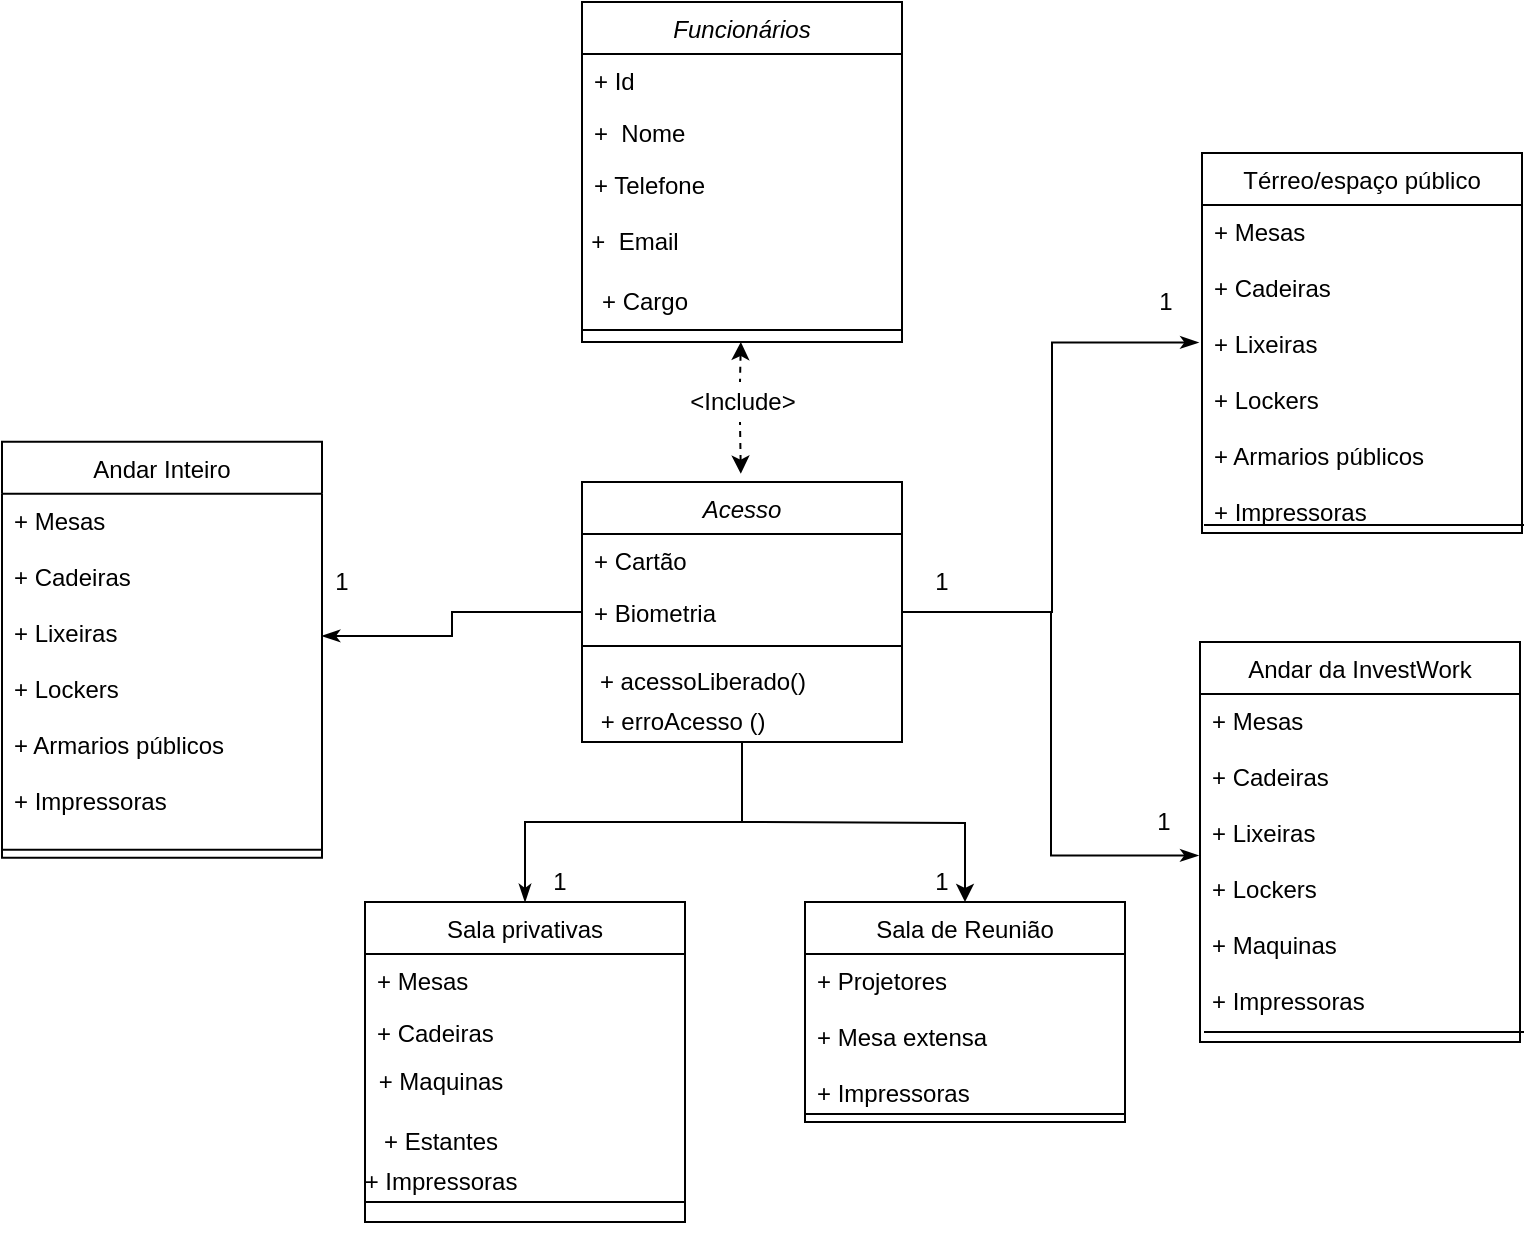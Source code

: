 <mxfile version="14.6.13" type="google"><diagram id="C5RBs43oDa-KdzZeNtuy" name="Page-1"><mxGraphModel dx="1021" dy="567" grid="1" gridSize="10" guides="1" tooltips="1" connect="1" arrows="1" fold="1" page="1" pageScale="1" pageWidth="827" pageHeight="1169" math="0" shadow="0"><root><mxCell id="WIyWlLk6GJQsqaUBKTNV-0"/><mxCell id="WIyWlLk6GJQsqaUBKTNV-1" parent="WIyWlLk6GJQsqaUBKTNV-0"/><mxCell id="zkfFHV4jXpPFQw0GAbJ--0" value="Funcionários" style="swimlane;fontStyle=2;align=center;verticalAlign=top;childLayout=stackLayout;horizontal=1;startSize=26;horizontalStack=0;resizeParent=1;resizeLast=0;collapsible=1;marginBottom=0;rounded=0;shadow=0;strokeWidth=1;" parent="WIyWlLk6GJQsqaUBKTNV-1" vertex="1"><mxGeometry x="310" y="20" width="160" height="170" as="geometry"><mxRectangle x="230" y="140" width="160" height="26" as="alternateBounds"/></mxGeometry></mxCell><mxCell id="zkfFHV4jXpPFQw0GAbJ--1" value="+ Id" style="text;align=left;verticalAlign=top;spacingLeft=4;spacingRight=4;overflow=hidden;rotatable=0;points=[[0,0.5],[1,0.5]];portConstraint=eastwest;" parent="zkfFHV4jXpPFQw0GAbJ--0" vertex="1"><mxGeometry y="26" width="160" height="26" as="geometry"/></mxCell><mxCell id="zkfFHV4jXpPFQw0GAbJ--2" value="+  Nome" style="text;align=left;verticalAlign=top;spacingLeft=4;spacingRight=4;overflow=hidden;rotatable=0;points=[[0,0.5],[1,0.5]];portConstraint=eastwest;rounded=0;shadow=0;html=0;" parent="zkfFHV4jXpPFQw0GAbJ--0" vertex="1"><mxGeometry y="52" width="160" height="26" as="geometry"/></mxCell><mxCell id="zkfFHV4jXpPFQw0GAbJ--3" value="+ Telefone" style="text;align=left;verticalAlign=top;spacingLeft=4;spacingRight=4;overflow=hidden;rotatable=0;points=[[0,0.5],[1,0.5]];portConstraint=eastwest;rounded=0;shadow=0;html=0;" parent="zkfFHV4jXpPFQw0GAbJ--0" vertex="1"><mxGeometry y="78" width="160" height="26" as="geometry"/></mxCell><mxCell id="zkfFHV4jXpPFQw0GAbJ--6" value="Sala privativas" style="swimlane;fontStyle=0;align=center;verticalAlign=top;childLayout=stackLayout;horizontal=1;startSize=26;horizontalStack=0;resizeParent=1;resizeLast=0;collapsible=1;marginBottom=0;rounded=0;shadow=0;strokeWidth=1;" parent="WIyWlLk6GJQsqaUBKTNV-1" vertex="1"><mxGeometry x="201.5" y="470" width="160" height="160" as="geometry"><mxRectangle x="130" y="380" width="160" height="26" as="alternateBounds"/></mxGeometry></mxCell><mxCell id="zkfFHV4jXpPFQw0GAbJ--7" value="+ Mesas" style="text;align=left;verticalAlign=top;spacingLeft=4;spacingRight=4;overflow=hidden;rotatable=0;points=[[0,0.5],[1,0.5]];portConstraint=eastwest;" parent="zkfFHV4jXpPFQw0GAbJ--6" vertex="1"><mxGeometry y="26" width="160" height="26" as="geometry"/></mxCell><mxCell id="zkfFHV4jXpPFQw0GAbJ--8" value="+ Cadeiras" style="text;align=left;verticalAlign=top;spacingLeft=4;spacingRight=4;overflow=hidden;rotatable=0;points=[[0,0.5],[1,0.5]];portConstraint=eastwest;rounded=0;shadow=0;html=0;" parent="zkfFHV4jXpPFQw0GAbJ--6" vertex="1"><mxGeometry y="52" width="160" height="26" as="geometry"/></mxCell><mxCell id="zkfFHV4jXpPFQw0GAbJ--13" value="Sala de Reunião" style="swimlane;fontStyle=0;align=center;verticalAlign=top;childLayout=stackLayout;horizontal=1;startSize=26;horizontalStack=0;resizeParent=1;resizeLast=0;collapsible=1;marginBottom=0;rounded=0;shadow=0;strokeWidth=1;" parent="WIyWlLk6GJQsqaUBKTNV-1" vertex="1"><mxGeometry x="421.5" y="470" width="160" height="110" as="geometry"><mxRectangle x="340" y="380" width="170" height="26" as="alternateBounds"/></mxGeometry></mxCell><mxCell id="zkfFHV4jXpPFQw0GAbJ--14" value="+ Projetores&#10;&#10;+ Mesa extensa&#10;&#10;+ Impressoras" style="text;align=left;verticalAlign=top;spacingLeft=4;spacingRight=4;overflow=hidden;rotatable=0;points=[[0,0.5],[1,0.5]];portConstraint=eastwest;" parent="zkfFHV4jXpPFQw0GAbJ--13" vertex="1"><mxGeometry y="26" width="160" height="84" as="geometry"/></mxCell><mxCell id="zkfFHV4jXpPFQw0GAbJ--17" value="Térreo/espaço público" style="swimlane;fontStyle=0;align=center;verticalAlign=top;childLayout=stackLayout;horizontal=1;startSize=26;horizontalStack=0;resizeParent=1;resizeLast=0;collapsible=1;marginBottom=0;rounded=0;shadow=0;strokeWidth=1;" parent="WIyWlLk6GJQsqaUBKTNV-1" vertex="1"><mxGeometry x="620" y="95.5" width="160" height="190" as="geometry"><mxRectangle x="550" y="140" width="160" height="26" as="alternateBounds"/></mxGeometry></mxCell><mxCell id="zkfFHV4jXpPFQw0GAbJ--18" value="+ Mesas&#10;&#10;+ Cadeiras &#10;&#10;+ Lixeiras &#10;&#10;+ Lockers&#10;&#10;+ Armarios públicos&#10;&#10;+ Impressoras" style="text;align=left;verticalAlign=top;spacingLeft=4;spacingRight=4;overflow=hidden;rotatable=0;points=[[0,0.5],[1,0.5]];portConstraint=eastwest;" parent="zkfFHV4jXpPFQw0GAbJ--17" vertex="1"><mxGeometry y="26" width="160" height="164" as="geometry"/></mxCell><mxCell id="XWXDk2-GbFYGE2Vmwtqa-41" style="edgeStyle=orthogonalEdgeStyle;rounded=0;orthogonalLoop=1;jettySize=auto;html=1;entryX=0.5;entryY=0;entryDx=0;entryDy=0;" edge="1" parent="WIyWlLk6GJQsqaUBKTNV-1" target="zkfFHV4jXpPFQw0GAbJ--13"><mxGeometry relative="1" as="geometry"><mxPoint x="390" y="430" as="sourcePoint"/></mxGeometry></mxCell><mxCell id="XWXDk2-GbFYGE2Vmwtqa-44" style="edgeStyle=orthogonalEdgeStyle;rounded=0;orthogonalLoop=1;jettySize=auto;html=1;exitX=0.5;exitY=1;exitDx=0;exitDy=0;entryX=0.5;entryY=0;entryDx=0;entryDy=0;endArrow=classicThin;endFill=1;" edge="1" parent="WIyWlLk6GJQsqaUBKTNV-1" source="XWXDk2-GbFYGE2Vmwtqa-0" target="zkfFHV4jXpPFQw0GAbJ--6"><mxGeometry relative="1" as="geometry"/></mxCell><mxCell id="XWXDk2-GbFYGE2Vmwtqa-0" value="Acesso" style="swimlane;fontStyle=2;align=center;verticalAlign=top;childLayout=stackLayout;horizontal=1;startSize=26;horizontalStack=0;resizeParent=1;resizeLast=0;collapsible=1;marginBottom=0;rounded=0;shadow=0;strokeWidth=1;" vertex="1" parent="WIyWlLk6GJQsqaUBKTNV-1"><mxGeometry x="310" y="260" width="160" height="130" as="geometry"><mxRectangle x="230" y="140" width="160" height="26" as="alternateBounds"/></mxGeometry></mxCell><mxCell id="XWXDk2-GbFYGE2Vmwtqa-1" value="+ Cartão" style="text;align=left;verticalAlign=top;spacingLeft=4;spacingRight=4;overflow=hidden;rotatable=0;points=[[0,0.5],[1,0.5]];portConstraint=eastwest;" vertex="1" parent="XWXDk2-GbFYGE2Vmwtqa-0"><mxGeometry y="26" width="160" height="26" as="geometry"/></mxCell><mxCell id="XWXDk2-GbFYGE2Vmwtqa-2" value="+ Biometria" style="text;align=left;verticalAlign=top;spacingLeft=4;spacingRight=4;overflow=hidden;rotatable=0;points=[[0,0.5],[1,0.5]];portConstraint=eastwest;rounded=0;shadow=0;html=0;" vertex="1" parent="XWXDk2-GbFYGE2Vmwtqa-0"><mxGeometry y="52" width="160" height="26" as="geometry"/></mxCell><mxCell id="XWXDk2-GbFYGE2Vmwtqa-4" value="" style="line;html=1;strokeWidth=1;align=left;verticalAlign=middle;spacingTop=-1;spacingLeft=3;spacingRight=3;rotatable=0;labelPosition=right;points=[];portConstraint=eastwest;" vertex="1" parent="XWXDk2-GbFYGE2Vmwtqa-0"><mxGeometry y="78" width="160" height="8" as="geometry"/></mxCell><mxCell id="zkfFHV4jXpPFQw0GAbJ--9" value="" style="line;html=1;strokeWidth=1;align=left;verticalAlign=middle;spacingTop=-1;spacingLeft=3;spacingRight=3;rotatable=0;labelPosition=right;points=[];portConstraint=eastwest;" parent="WIyWlLk6GJQsqaUBKTNV-1" vertex="1"><mxGeometry x="201.5" y="600" width="160" height="40" as="geometry"/></mxCell><mxCell id="XWXDk2-GbFYGE2Vmwtqa-15" value="+ Maquinas" style="text;html=1;align=center;verticalAlign=middle;resizable=0;points=[];autosize=1;strokeColor=none;" vertex="1" parent="WIyWlLk6GJQsqaUBKTNV-1"><mxGeometry x="198.5" y="550" width="80" height="20" as="geometry"/></mxCell><mxCell id="XWXDk2-GbFYGE2Vmwtqa-16" value="+ Estantes" style="text;html=1;align=center;verticalAlign=middle;resizable=0;points=[];autosize=1;strokeColor=none;" vertex="1" parent="WIyWlLk6GJQsqaUBKTNV-1"><mxGeometry x="203.5" y="580" width="70" height="20" as="geometry"/></mxCell><mxCell id="zkfFHV4jXpPFQw0GAbJ--4" value="" style="line;html=1;strokeWidth=1;align=left;verticalAlign=middle;spacingTop=-1;spacingLeft=3;spacingRight=3;rotatable=0;labelPosition=right;points=[];portConstraint=eastwest;" parent="WIyWlLk6GJQsqaUBKTNV-1" vertex="1"><mxGeometry x="310" y="180" width="160" height="8" as="geometry"/></mxCell><mxCell id="XWXDk2-GbFYGE2Vmwtqa-22" value="+&amp;nbsp; Email" style="text;html=1;align=center;verticalAlign=middle;resizable=0;points=[];autosize=1;strokeColor=none;" vertex="1" parent="WIyWlLk6GJQsqaUBKTNV-1"><mxGeometry x="306" y="130" width="60" height="20" as="geometry"/></mxCell><mxCell id="XWXDk2-GbFYGE2Vmwtqa-24" value="+ Cargo" style="text;html=1;align=center;verticalAlign=middle;resizable=0;points=[];autosize=1;strokeColor=none;" vertex="1" parent="WIyWlLk6GJQsqaUBKTNV-1"><mxGeometry x="311" y="160" width="60" height="20" as="geometry"/></mxCell><mxCell id="XWXDk2-GbFYGE2Vmwtqa-26" value="+ erroAcesso ()" style="text;html=1;align=center;verticalAlign=middle;resizable=0;points=[];autosize=1;strokeColor=none;" vertex="1" parent="WIyWlLk6GJQsqaUBKTNV-1"><mxGeometry x="310" y="370" width="100" height="20" as="geometry"/></mxCell><mxCell id="XWXDk2-GbFYGE2Vmwtqa-27" value="+ acessoLiberado()" style="text;html=1;align=center;verticalAlign=middle;resizable=0;points=[];autosize=1;strokeColor=none;" vertex="1" parent="WIyWlLk6GJQsqaUBKTNV-1"><mxGeometry x="310" y="350" width="120" height="20" as="geometry"/></mxCell><mxCell id="zkfFHV4jXpPFQw0GAbJ--15" value="" style="line;html=1;strokeWidth=1;align=left;verticalAlign=middle;spacingTop=-1;spacingLeft=3;spacingRight=3;rotatable=0;labelPosition=right;points=[];portConstraint=eastwest;" parent="WIyWlLk6GJQsqaUBKTNV-1" vertex="1"><mxGeometry x="421.5" y="562" width="160" height="28" as="geometry"/></mxCell><mxCell id="zkfFHV4jXpPFQw0GAbJ--23" value="" style="line;html=1;strokeWidth=1;align=left;verticalAlign=middle;spacingTop=-1;spacingLeft=3;spacingRight=3;rotatable=0;labelPosition=right;points=[];portConstraint=eastwest;" parent="WIyWlLk6GJQsqaUBKTNV-1" vertex="1"><mxGeometry x="621" y="277.5" width="160" height="8" as="geometry"/></mxCell><mxCell id="XWXDk2-GbFYGE2Vmwtqa-45" style="edgeStyle=orthogonalEdgeStyle;rounded=0;orthogonalLoop=1;jettySize=auto;html=1;exitX=1;exitY=0.5;exitDx=0;exitDy=0;entryX=-0.011;entryY=0.419;entryDx=0;entryDy=0;entryPerimeter=0;endArrow=classicThin;endFill=1;" edge="1" parent="WIyWlLk6GJQsqaUBKTNV-1" source="XWXDk2-GbFYGE2Vmwtqa-2" target="zkfFHV4jXpPFQw0GAbJ--18"><mxGeometry relative="1" as="geometry"/></mxCell><mxCell id="XWXDk2-GbFYGE2Vmwtqa-46" value="Andar Inteiro" style="swimlane;fontStyle=0;align=center;verticalAlign=top;childLayout=stackLayout;horizontal=1;startSize=26;horizontalStack=0;resizeParent=1;resizeLast=0;collapsible=1;marginBottom=0;rounded=0;shadow=0;strokeWidth=1;" vertex="1" parent="WIyWlLk6GJQsqaUBKTNV-1"><mxGeometry x="20" y="239.83" width="160" height="208" as="geometry"><mxRectangle x="550" y="140" width="160" height="26" as="alternateBounds"/></mxGeometry></mxCell><mxCell id="XWXDk2-GbFYGE2Vmwtqa-47" value="+ Mesas&#10;&#10;+ Cadeiras &#10;&#10;+ Lixeiras &#10;&#10;+ Lockers&#10;&#10;+ Armarios públicos&#10;&#10;+ Impressoras" style="text;align=left;verticalAlign=top;spacingLeft=4;spacingRight=4;overflow=hidden;rotatable=0;points=[[0,0.5],[1,0.5]];portConstraint=eastwest;" vertex="1" parent="XWXDk2-GbFYGE2Vmwtqa-46"><mxGeometry y="26" width="160" height="174" as="geometry"/></mxCell><mxCell id="XWXDk2-GbFYGE2Vmwtqa-48" value="" style="line;html=1;strokeWidth=1;align=left;verticalAlign=middle;spacingTop=-1;spacingLeft=3;spacingRight=3;rotatable=0;labelPosition=right;points=[];portConstraint=eastwest;" vertex="1" parent="XWXDk2-GbFYGE2Vmwtqa-46"><mxGeometry y="200" width="160" height="8" as="geometry"/></mxCell><mxCell id="XWXDk2-GbFYGE2Vmwtqa-49" style="edgeStyle=orthogonalEdgeStyle;rounded=0;orthogonalLoop=1;jettySize=auto;html=1;exitX=0;exitY=0.5;exitDx=0;exitDy=0;entryX=1;entryY=0.409;entryDx=0;entryDy=0;entryPerimeter=0;endArrow=classicThin;endFill=1;" edge="1" parent="WIyWlLk6GJQsqaUBKTNV-1" source="XWXDk2-GbFYGE2Vmwtqa-2" target="XWXDk2-GbFYGE2Vmwtqa-47"><mxGeometry relative="1" as="geometry"/></mxCell><mxCell id="XWXDk2-GbFYGE2Vmwtqa-51" value="1" style="text;html=1;strokeColor=none;fillColor=none;align=center;verticalAlign=middle;whiteSpace=wrap;rounded=0;" vertex="1" parent="WIyWlLk6GJQsqaUBKTNV-1"><mxGeometry x="470" y="300" width="40" height="20" as="geometry"/></mxCell><mxCell id="XWXDk2-GbFYGE2Vmwtqa-53" value="Andar da InvestWork" style="swimlane;fontStyle=0;align=center;verticalAlign=top;childLayout=stackLayout;horizontal=1;startSize=26;horizontalStack=0;resizeParent=1;resizeLast=0;collapsible=1;marginBottom=0;rounded=0;shadow=0;strokeWidth=1;" vertex="1" parent="WIyWlLk6GJQsqaUBKTNV-1"><mxGeometry x="619" y="340" width="160" height="200" as="geometry"><mxRectangle x="550" y="140" width="160" height="26" as="alternateBounds"/></mxGeometry></mxCell><mxCell id="XWXDk2-GbFYGE2Vmwtqa-54" value="+ Mesas&#10;&#10;+ Cadeiras &#10;&#10;+ Lixeiras &#10;&#10;+ Lockers&#10;&#10;+ Maquinas &#10;&#10;+ Impressoras &#10;&#10;" style="text;align=left;verticalAlign=top;spacingLeft=4;spacingRight=4;overflow=hidden;rotatable=0;points=[[0,0.5],[1,0.5]];portConstraint=eastwest;" vertex="1" parent="XWXDk2-GbFYGE2Vmwtqa-53"><mxGeometry y="26" width="160" height="174" as="geometry"/></mxCell><mxCell id="XWXDk2-GbFYGE2Vmwtqa-58" style="edgeStyle=orthogonalEdgeStyle;rounded=0;orthogonalLoop=1;jettySize=auto;html=1;exitX=1;exitY=0.5;exitDx=0;exitDy=0;entryX=-0.005;entryY=0.464;entryDx=0;entryDy=0;entryPerimeter=0;endArrow=classicThin;endFill=1;" edge="1" parent="WIyWlLk6GJQsqaUBKTNV-1" source="XWXDk2-GbFYGE2Vmwtqa-2" target="XWXDk2-GbFYGE2Vmwtqa-54"><mxGeometry relative="1" as="geometry"/></mxCell><mxCell id="XWXDk2-GbFYGE2Vmwtqa-55" value="" style="line;html=1;strokeWidth=1;align=left;verticalAlign=middle;spacingTop=-1;spacingLeft=3;spacingRight=3;rotatable=0;labelPosition=right;points=[];portConstraint=eastwest;" vertex="1" parent="WIyWlLk6GJQsqaUBKTNV-1"><mxGeometry x="621" y="520" width="160" height="30" as="geometry"/></mxCell><mxCell id="XWXDk2-GbFYGE2Vmwtqa-59" value="1" style="text;html=1;strokeColor=none;fillColor=none;align=center;verticalAlign=middle;whiteSpace=wrap;rounded=0;" vertex="1" parent="WIyWlLk6GJQsqaUBKTNV-1"><mxGeometry x="581" y="420" width="40" height="20" as="geometry"/></mxCell><mxCell id="XWXDk2-GbFYGE2Vmwtqa-60" value="1" style="text;html=1;strokeColor=none;fillColor=none;align=center;verticalAlign=middle;whiteSpace=wrap;rounded=0;" vertex="1" parent="WIyWlLk6GJQsqaUBKTNV-1"><mxGeometry x="581.5" y="160" width="40" height="20" as="geometry"/></mxCell><mxCell id="XWXDk2-GbFYGE2Vmwtqa-62" value="" style="endArrow=none;startArrow=classic;html=1;dashed=1;endFill=0;" edge="1" parent="WIyWlLk6GJQsqaUBKTNV-1"><mxGeometry width="50" height="50" relative="1" as="geometry"><mxPoint x="389.41" y="255.83" as="sourcePoint"/><mxPoint x="389" y="230" as="targetPoint"/></mxGeometry></mxCell><mxCell id="XWXDk2-GbFYGE2Vmwtqa-63" value="&amp;lt;Include&amp;gt;" style="text;html=1;align=center;verticalAlign=middle;resizable=0;points=[];autosize=1;strokeColor=none;" vertex="1" parent="WIyWlLk6GJQsqaUBKTNV-1"><mxGeometry x="355" y="210" width="70" height="20" as="geometry"/></mxCell><mxCell id="XWXDk2-GbFYGE2Vmwtqa-64" value="" style="endArrow=none;startArrow=classic;html=1;dashed=1;endFill=0;" edge="1" parent="WIyWlLk6GJQsqaUBKTNV-1"><mxGeometry width="50" height="50" relative="1" as="geometry"><mxPoint x="389.41" y="190" as="sourcePoint"/><mxPoint x="389" y="210" as="targetPoint"/></mxGeometry></mxCell><mxCell id="XWXDk2-GbFYGE2Vmwtqa-65" value="1" style="text;html=1;strokeColor=none;fillColor=none;align=center;verticalAlign=middle;whiteSpace=wrap;rounded=0;" vertex="1" parent="WIyWlLk6GJQsqaUBKTNV-1"><mxGeometry x="470" y="450" width="40" height="20" as="geometry"/></mxCell><mxCell id="XWXDk2-GbFYGE2Vmwtqa-66" value="1" style="text;html=1;strokeColor=none;fillColor=none;align=center;verticalAlign=middle;whiteSpace=wrap;rounded=0;" vertex="1" parent="WIyWlLk6GJQsqaUBKTNV-1"><mxGeometry x="278.5" y="450" width="40" height="20" as="geometry"/></mxCell><mxCell id="XWXDk2-GbFYGE2Vmwtqa-67" value="1" style="text;html=1;strokeColor=none;fillColor=none;align=center;verticalAlign=middle;whiteSpace=wrap;rounded=0;" vertex="1" parent="WIyWlLk6GJQsqaUBKTNV-1"><mxGeometry x="170" y="300" width="40" height="20" as="geometry"/></mxCell><mxCell id="XWXDk2-GbFYGE2Vmwtqa-68" value="+ Impressoras" style="text;html=1;align=center;verticalAlign=middle;resizable=0;points=[];autosize=1;strokeColor=none;" vertex="1" parent="WIyWlLk6GJQsqaUBKTNV-1"><mxGeometry x="193.5" y="600" width="90" height="20" as="geometry"/></mxCell></root></mxGraphModel></diagram></mxfile>